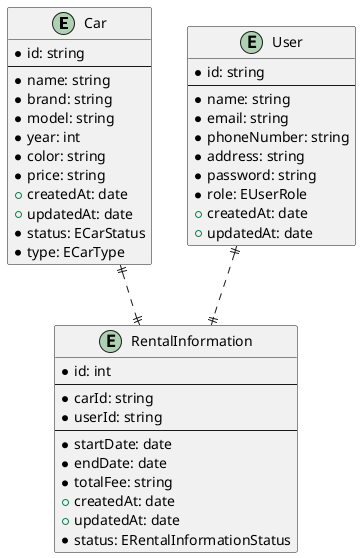 @startuml Car Rental Manager Entity Relationship Diagram

entity "Car" as car {
  *id: string
  --
  *name: string
  *brand: string
  *model: string
  *year: int
  *color: string
  *price: string
  +createdAt: date
  +updatedAt: date
  *status: ECarStatus
  ' enum ECarStatus {
    '   ONRENT = 'on-rent',
    '   AVAILABLE = 'available'
  '}
  *type: ECarType
  ' enum ECarType {
    ' BICYCLE = 'bicycle',
    ' MOTORBIKE = 'motorbike',
    ' CAR = 'car',
  '}
}

entity "RentalInformation" as rental {
  *id: int
  --
  *carId: string
  *userId: string
  --
  *startDate: date
  *endDate: date
  *totalFee: string
  +createdAt: date
  +updatedAt: date
  *status: ERentalInformationStatus
  'enum ERentalInformationStatus {
    ' COMPLETED = 'COMPLETED',
    ' PENDING = 'PENDING',
    '}
}

entity "User" as user {
  *id: string
  --
  *name: string
  *email: string
  *phoneNumber: string
  *address: string
  *password: string
  *role: EUserRole
  +createdAt: date
  +updatedAt: date
  ' enum EUserRole {
    ' USER = 'USER',
    ' ADMIN = 'ADMIN'
  '}
}

car ||..|| rental
user ||..|| rental

@enduml